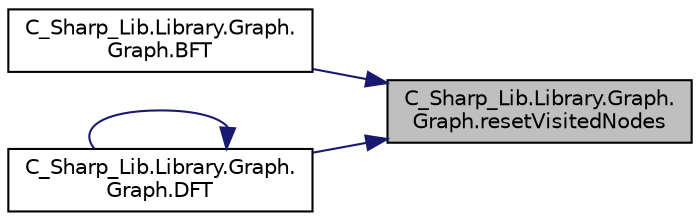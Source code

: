 digraph "C_Sharp_Lib.Library.Graph.Graph.resetVisitedNodes"
{
 // LATEX_PDF_SIZE
  edge [fontname="Helvetica",fontsize="10",labelfontname="Helvetica",labelfontsize="10"];
  node [fontname="Helvetica",fontsize="10",shape=record];
  rankdir="RL";
  Node1 [label="C_Sharp_Lib.Library.Graph.\lGraph.resetVisitedNodes",height=0.2,width=0.4,color="black", fillcolor="grey75", style="filled", fontcolor="black",tooltip="Resets all nodes in"];
  Node1 -> Node2 [dir="back",color="midnightblue",fontsize="10",style="solid",fontname="Helvetica"];
  Node2 [label="C_Sharp_Lib.Library.Graph.\lGraph.BFT",height=0.2,width=0.4,color="black", fillcolor="white", style="filled",URL="$class_c___sharp___lib_1_1_library_1_1_graph_1_1_graph.html#a4dd899c1a06256fafa8e0a59cfa91550",tooltip="Traverses through graph using Breadth First Traversal starting from graph's root"];
  Node1 -> Node3 [dir="back",color="midnightblue",fontsize="10",style="solid",fontname="Helvetica"];
  Node3 [label="C_Sharp_Lib.Library.Graph.\lGraph.DFT",height=0.2,width=0.4,color="black", fillcolor="white", style="filled",URL="$class_c___sharp___lib_1_1_library_1_1_graph_1_1_graph.html#a8191b91e2836f3bc986869e04742fba1",tooltip="Traverses through graph using Depth First Traversal starting from the graph's root"];
  Node3 -> Node3 [dir="back",color="midnightblue",fontsize="10",style="solid",fontname="Helvetica"];
}
